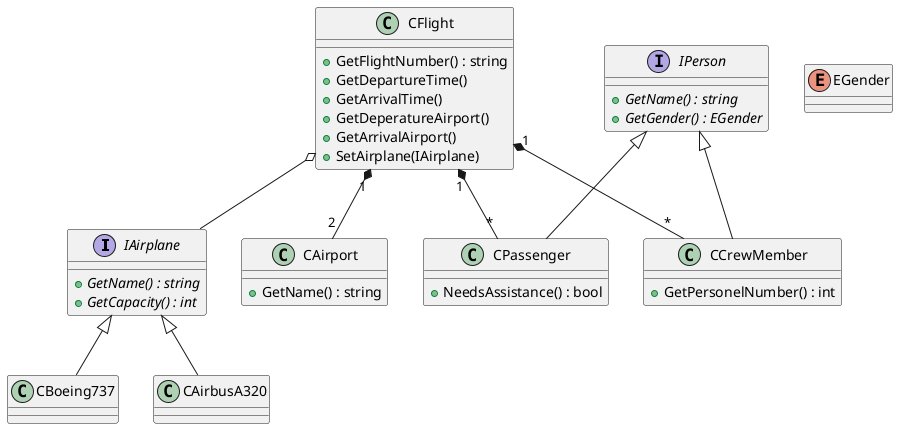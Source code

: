@startuml ClassDiagram

interface IAirplane {
  + {abstract} GetName() : string
  + {abstract} GetCapacity() : int
}

interface IPerson {
  + {abstract} GetName() : string
  + {abstract} GetGender() : EGender
}

class CBoeing737
class CAirbusA320

class CFlight {
  +GetFlightNumber() : string
  +GetDepartureTime()
  +GetArrivalTime()
  +GetDeperatureAirport()
  +GetArrivalAirport()
  +SetAirplane(IAirplane)
}

class CPassenger {
  +NeedsAssistance() : bool
}

class CCrewMember {
  +GetPersonelNumber() : int
}

class CAirport {
  +GetName() : string
}

enum EGender

IAirplane <|-- CBoeing737
IAirplane <|-- CAirbusA320
IPerson <|-- CCrewMember
IPerson <|-- CPassenger

CFlight o-- IAirplane
CFlight "1" *-- "*" CCrewMember
CFlight "1" *-- "*" CPassenger
CFlight "1" *-- "2" CAirport

@enduml